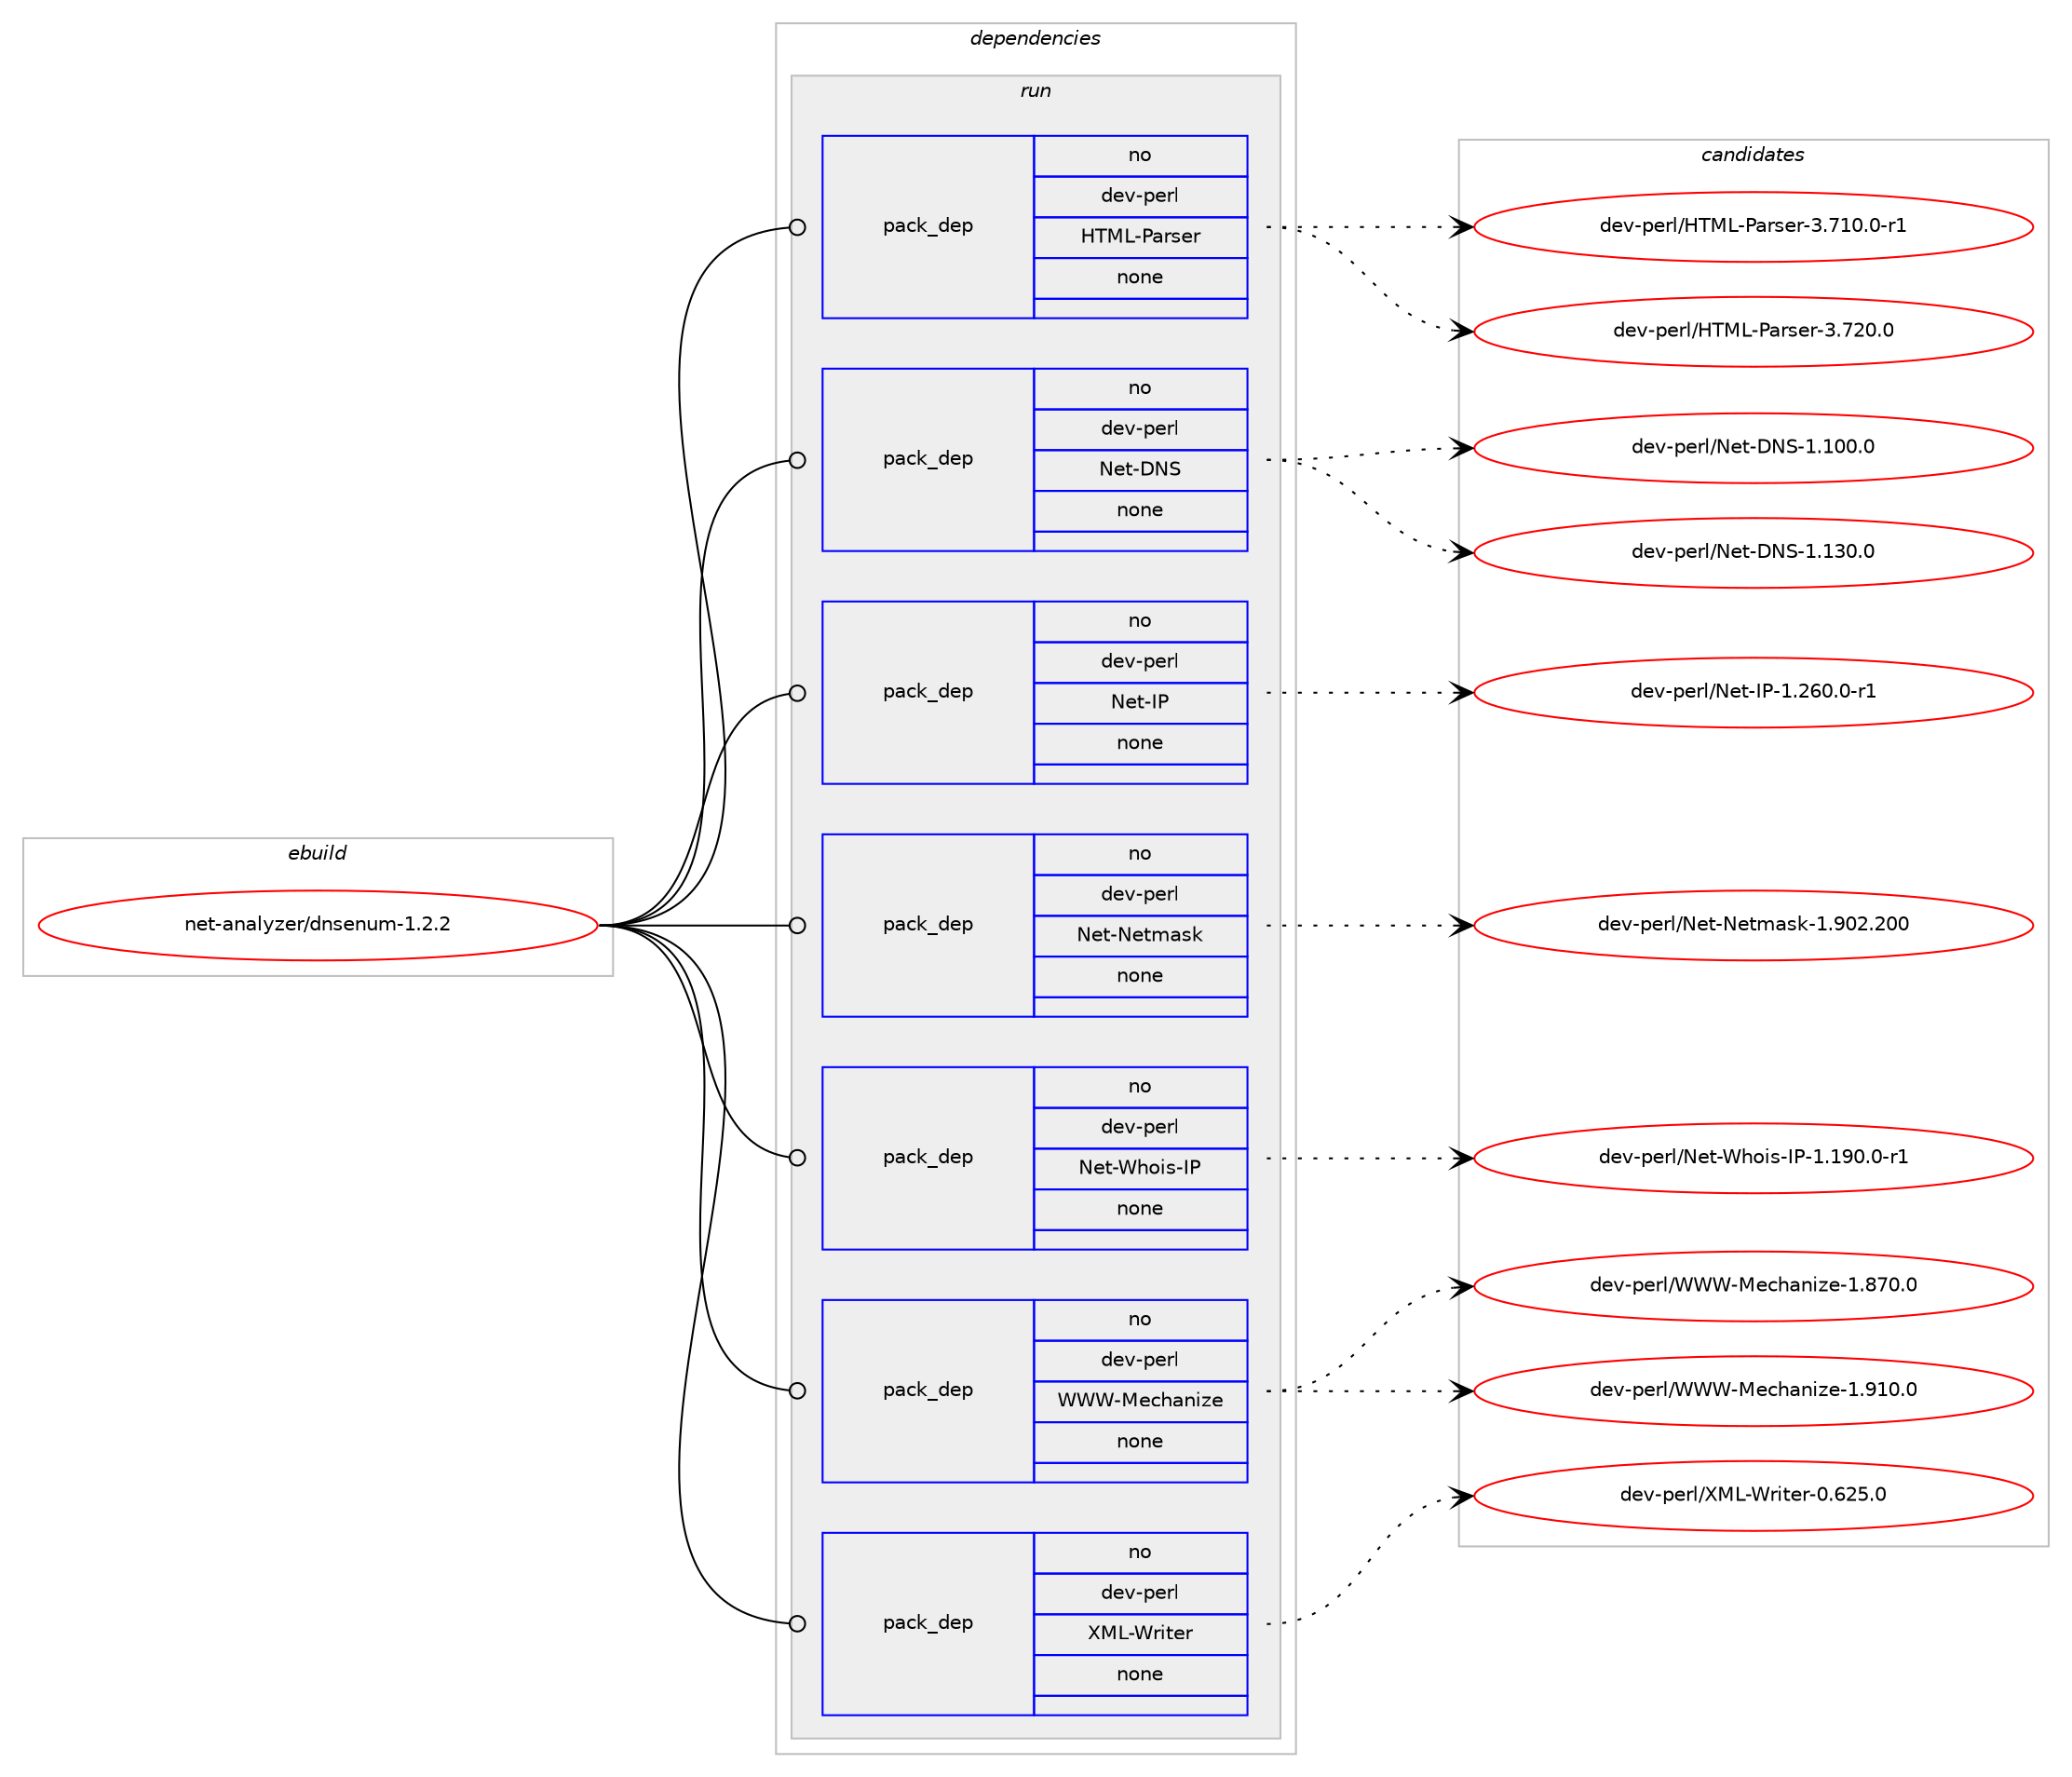 digraph prolog {

# *************
# Graph options
# *************

newrank=true;
concentrate=true;
compound=true;
graph [rankdir=LR,fontname=Helvetica,fontsize=10,ranksep=1.5];#, ranksep=2.5, nodesep=0.2];
edge  [arrowhead=vee];
node  [fontname=Helvetica,fontsize=10];

# **********
# The ebuild
# **********

subgraph cluster_leftcol {
color=gray;
rank=same;
label=<<i>ebuild</i>>;
id [label="net-analyzer/dnsenum-1.2.2", color=red, width=4, href="../net-analyzer/dnsenum-1.2.2.svg"];
}

# ****************
# The dependencies
# ****************

subgraph cluster_midcol {
color=gray;
label=<<i>dependencies</i>>;
subgraph cluster_compile {
fillcolor="#eeeeee";
style=filled;
label=<<i>compile</i>>;
}
subgraph cluster_compileandrun {
fillcolor="#eeeeee";
style=filled;
label=<<i>compile and run</i>>;
}
subgraph cluster_run {
fillcolor="#eeeeee";
style=filled;
label=<<i>run</i>>;
subgraph pack600244 {
dependency811976 [label=<<TABLE BORDER="0" CELLBORDER="1" CELLSPACING="0" CELLPADDING="4" WIDTH="220"><TR><TD ROWSPAN="6" CELLPADDING="30">pack_dep</TD></TR><TR><TD WIDTH="110">no</TD></TR><TR><TD>dev-perl</TD></TR><TR><TD>HTML-Parser</TD></TR><TR><TD>none</TD></TR><TR><TD></TD></TR></TABLE>>, shape=none, color=blue];
}
id:e -> dependency811976:w [weight=20,style="solid",arrowhead="odot"];
subgraph pack600245 {
dependency811977 [label=<<TABLE BORDER="0" CELLBORDER="1" CELLSPACING="0" CELLPADDING="4" WIDTH="220"><TR><TD ROWSPAN="6" CELLPADDING="30">pack_dep</TD></TR><TR><TD WIDTH="110">no</TD></TR><TR><TD>dev-perl</TD></TR><TR><TD>Net-DNS</TD></TR><TR><TD>none</TD></TR><TR><TD></TD></TR></TABLE>>, shape=none, color=blue];
}
id:e -> dependency811977:w [weight=20,style="solid",arrowhead="odot"];
subgraph pack600246 {
dependency811978 [label=<<TABLE BORDER="0" CELLBORDER="1" CELLSPACING="0" CELLPADDING="4" WIDTH="220"><TR><TD ROWSPAN="6" CELLPADDING="30">pack_dep</TD></TR><TR><TD WIDTH="110">no</TD></TR><TR><TD>dev-perl</TD></TR><TR><TD>Net-IP</TD></TR><TR><TD>none</TD></TR><TR><TD></TD></TR></TABLE>>, shape=none, color=blue];
}
id:e -> dependency811978:w [weight=20,style="solid",arrowhead="odot"];
subgraph pack600247 {
dependency811979 [label=<<TABLE BORDER="0" CELLBORDER="1" CELLSPACING="0" CELLPADDING="4" WIDTH="220"><TR><TD ROWSPAN="6" CELLPADDING="30">pack_dep</TD></TR><TR><TD WIDTH="110">no</TD></TR><TR><TD>dev-perl</TD></TR><TR><TD>Net-Netmask</TD></TR><TR><TD>none</TD></TR><TR><TD></TD></TR></TABLE>>, shape=none, color=blue];
}
id:e -> dependency811979:w [weight=20,style="solid",arrowhead="odot"];
subgraph pack600248 {
dependency811980 [label=<<TABLE BORDER="0" CELLBORDER="1" CELLSPACING="0" CELLPADDING="4" WIDTH="220"><TR><TD ROWSPAN="6" CELLPADDING="30">pack_dep</TD></TR><TR><TD WIDTH="110">no</TD></TR><TR><TD>dev-perl</TD></TR><TR><TD>Net-Whois-IP</TD></TR><TR><TD>none</TD></TR><TR><TD></TD></TR></TABLE>>, shape=none, color=blue];
}
id:e -> dependency811980:w [weight=20,style="solid",arrowhead="odot"];
subgraph pack600249 {
dependency811981 [label=<<TABLE BORDER="0" CELLBORDER="1" CELLSPACING="0" CELLPADDING="4" WIDTH="220"><TR><TD ROWSPAN="6" CELLPADDING="30">pack_dep</TD></TR><TR><TD WIDTH="110">no</TD></TR><TR><TD>dev-perl</TD></TR><TR><TD>WWW-Mechanize</TD></TR><TR><TD>none</TD></TR><TR><TD></TD></TR></TABLE>>, shape=none, color=blue];
}
id:e -> dependency811981:w [weight=20,style="solid",arrowhead="odot"];
subgraph pack600250 {
dependency811982 [label=<<TABLE BORDER="0" CELLBORDER="1" CELLSPACING="0" CELLPADDING="4" WIDTH="220"><TR><TD ROWSPAN="6" CELLPADDING="30">pack_dep</TD></TR><TR><TD WIDTH="110">no</TD></TR><TR><TD>dev-perl</TD></TR><TR><TD>XML-Writer</TD></TR><TR><TD>none</TD></TR><TR><TD></TD></TR></TABLE>>, shape=none, color=blue];
}
id:e -> dependency811982:w [weight=20,style="solid",arrowhead="odot"];
}
}

# **************
# The candidates
# **************

subgraph cluster_choices {
rank=same;
color=gray;
label=<<i>candidates</i>>;

subgraph choice600244 {
color=black;
nodesep=1;
choice10010111845112101114108477284777645809711411510111445514655494846484511449 [label="dev-perl/HTML-Parser-3.710.0-r1", color=red, width=4,href="../dev-perl/HTML-Parser-3.710.0-r1.svg"];
choice1001011184511210111410847728477764580971141151011144551465550484648 [label="dev-perl/HTML-Parser-3.720.0", color=red, width=4,href="../dev-perl/HTML-Parser-3.720.0.svg"];
dependency811976:e -> choice10010111845112101114108477284777645809711411510111445514655494846484511449:w [style=dotted,weight="100"];
dependency811976:e -> choice1001011184511210111410847728477764580971141151011144551465550484648:w [style=dotted,weight="100"];
}
subgraph choice600245 {
color=black;
nodesep=1;
choice100101118451121011141084778101116456878834549464948484648 [label="dev-perl/Net-DNS-1.100.0", color=red, width=4,href="../dev-perl/Net-DNS-1.100.0.svg"];
choice100101118451121011141084778101116456878834549464951484648 [label="dev-perl/Net-DNS-1.130.0", color=red, width=4,href="../dev-perl/Net-DNS-1.130.0.svg"];
dependency811977:e -> choice100101118451121011141084778101116456878834549464948484648:w [style=dotted,weight="100"];
dependency811977:e -> choice100101118451121011141084778101116456878834549464951484648:w [style=dotted,weight="100"];
}
subgraph choice600246 {
color=black;
nodesep=1;
choice10010111845112101114108477810111645738045494650544846484511449 [label="dev-perl/Net-IP-1.260.0-r1", color=red, width=4,href="../dev-perl/Net-IP-1.260.0-r1.svg"];
dependency811978:e -> choice10010111845112101114108477810111645738045494650544846484511449:w [style=dotted,weight="100"];
}
subgraph choice600247 {
color=black;
nodesep=1;
choice10010111845112101114108477810111645781011161099711510745494657485046504848 [label="dev-perl/Net-Netmask-1.902.200", color=red, width=4,href="../dev-perl/Net-Netmask-1.902.200.svg"];
dependency811979:e -> choice10010111845112101114108477810111645781011161099711510745494657485046504848:w [style=dotted,weight="100"];
}
subgraph choice600248 {
color=black;
nodesep=1;
choice100101118451121011141084778101116458710411110511545738045494649574846484511449 [label="dev-perl/Net-Whois-IP-1.190.0-r1", color=red, width=4,href="../dev-perl/Net-Whois-IP-1.190.0-r1.svg"];
dependency811980:e -> choice100101118451121011141084778101116458710411110511545738045494649574846484511449:w [style=dotted,weight="100"];
}
subgraph choice600249 {
color=black;
nodesep=1;
choice1001011184511210111410847878787457710199104971101051221014549465655484648 [label="dev-perl/WWW-Mechanize-1.870.0", color=red, width=4,href="../dev-perl/WWW-Mechanize-1.870.0.svg"];
choice1001011184511210111410847878787457710199104971101051221014549465749484648 [label="dev-perl/WWW-Mechanize-1.910.0", color=red, width=4,href="../dev-perl/WWW-Mechanize-1.910.0.svg"];
dependency811981:e -> choice1001011184511210111410847878787457710199104971101051221014549465655484648:w [style=dotted,weight="100"];
dependency811981:e -> choice1001011184511210111410847878787457710199104971101051221014549465749484648:w [style=dotted,weight="100"];
}
subgraph choice600250 {
color=black;
nodesep=1;
choice100101118451121011141084788777645871141051161011144548465450534648 [label="dev-perl/XML-Writer-0.625.0", color=red, width=4,href="../dev-perl/XML-Writer-0.625.0.svg"];
dependency811982:e -> choice100101118451121011141084788777645871141051161011144548465450534648:w [style=dotted,weight="100"];
}
}

}
